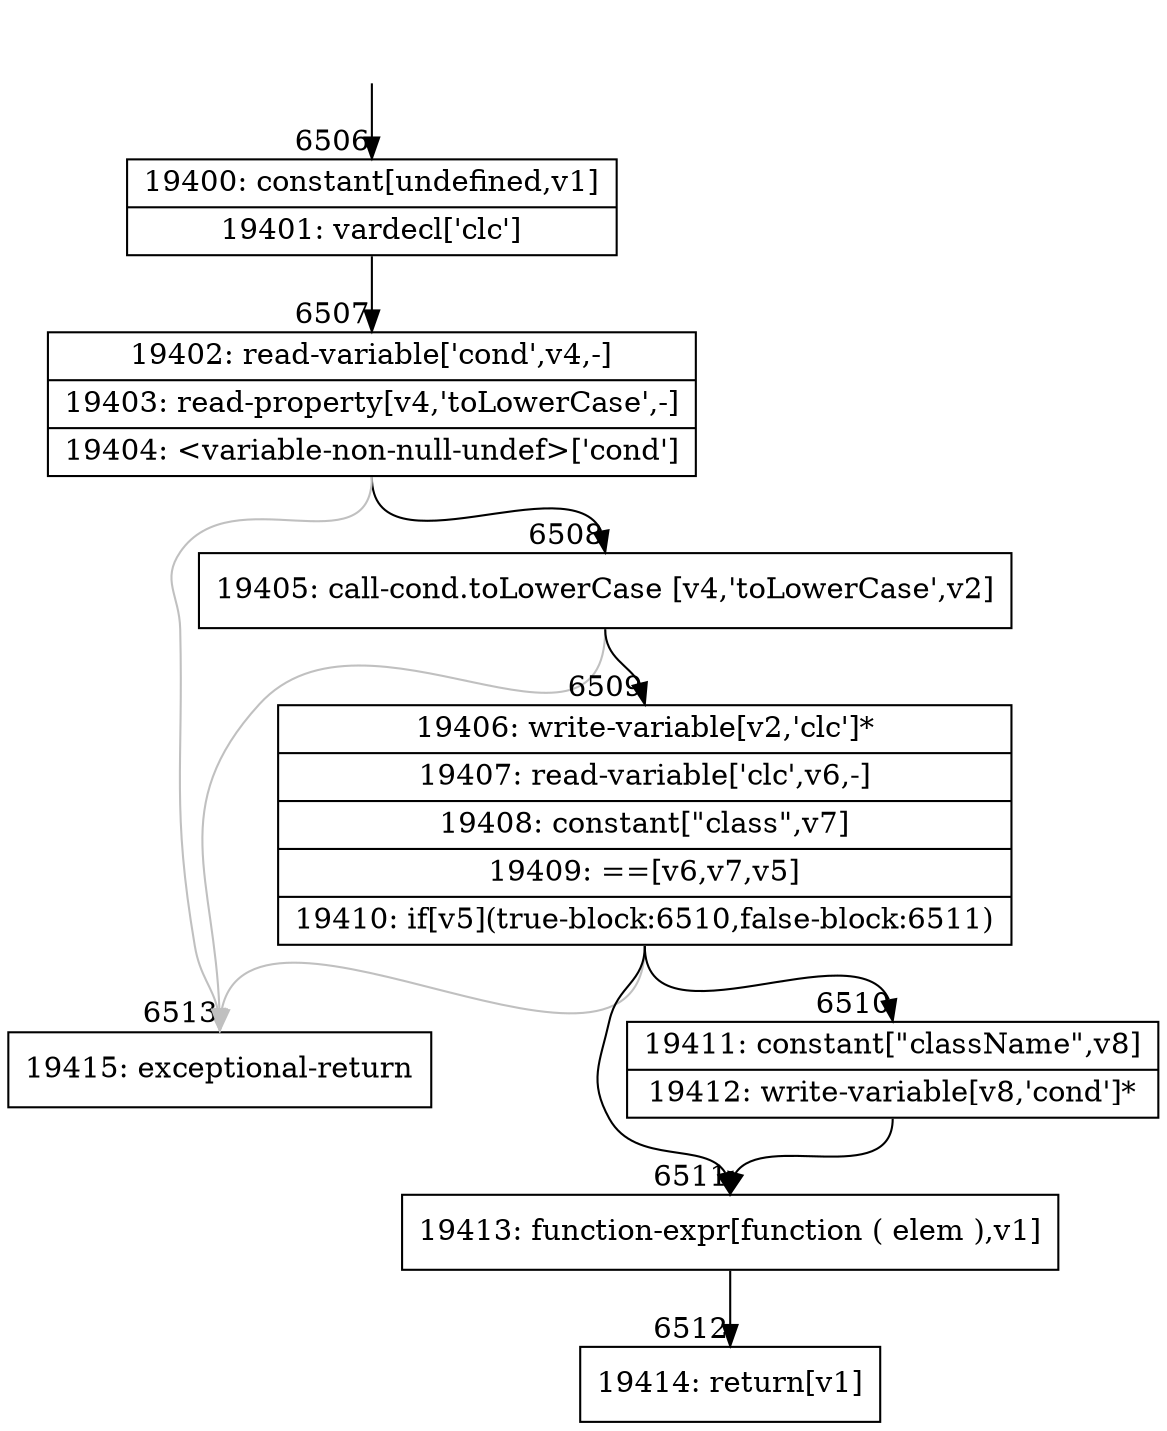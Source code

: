 digraph {
rankdir="TD"
BB_entry456[shape=none,label=""];
BB_entry456 -> BB6506 [tailport=s, headport=n, headlabel="    6506"]
BB6506 [shape=record label="{19400: constant[undefined,v1]|19401: vardecl['clc']}" ] 
BB6506 -> BB6507 [tailport=s, headport=n, headlabel="      6507"]
BB6507 [shape=record label="{19402: read-variable['cond',v4,-]|19403: read-property[v4,'toLowerCase',-]|19404: \<variable-non-null-undef\>['cond']}" ] 
BB6507 -> BB6508 [tailport=s, headport=n, headlabel="      6508"]
BB6507 -> BB6513 [tailport=s, headport=n, color=gray, headlabel="      6513"]
BB6508 [shape=record label="{19405: call-cond.toLowerCase [v4,'toLowerCase',v2]}" ] 
BB6508 -> BB6509 [tailport=s, headport=n, headlabel="      6509"]
BB6508 -> BB6513 [tailport=s, headport=n, color=gray]
BB6509 [shape=record label="{19406: write-variable[v2,'clc']*|19407: read-variable['clc',v6,-]|19408: constant[\"class\",v7]|19409: ==[v6,v7,v5]|19410: if[v5](true-block:6510,false-block:6511)}" ] 
BB6509 -> BB6510 [tailport=s, headport=n, headlabel="      6510"]
BB6509 -> BB6511 [tailport=s, headport=n, headlabel="      6511"]
BB6509 -> BB6513 [tailport=s, headport=n, color=gray]
BB6510 [shape=record label="{19411: constant[\"className\",v8]|19412: write-variable[v8,'cond']*}" ] 
BB6510 -> BB6511 [tailport=s, headport=n]
BB6511 [shape=record label="{19413: function-expr[function ( elem ),v1]}" ] 
BB6511 -> BB6512 [tailport=s, headport=n, headlabel="      6512"]
BB6512 [shape=record label="{19414: return[v1]}" ] 
BB6513 [shape=record label="{19415: exceptional-return}" ] 
//#$~ 9213
}
